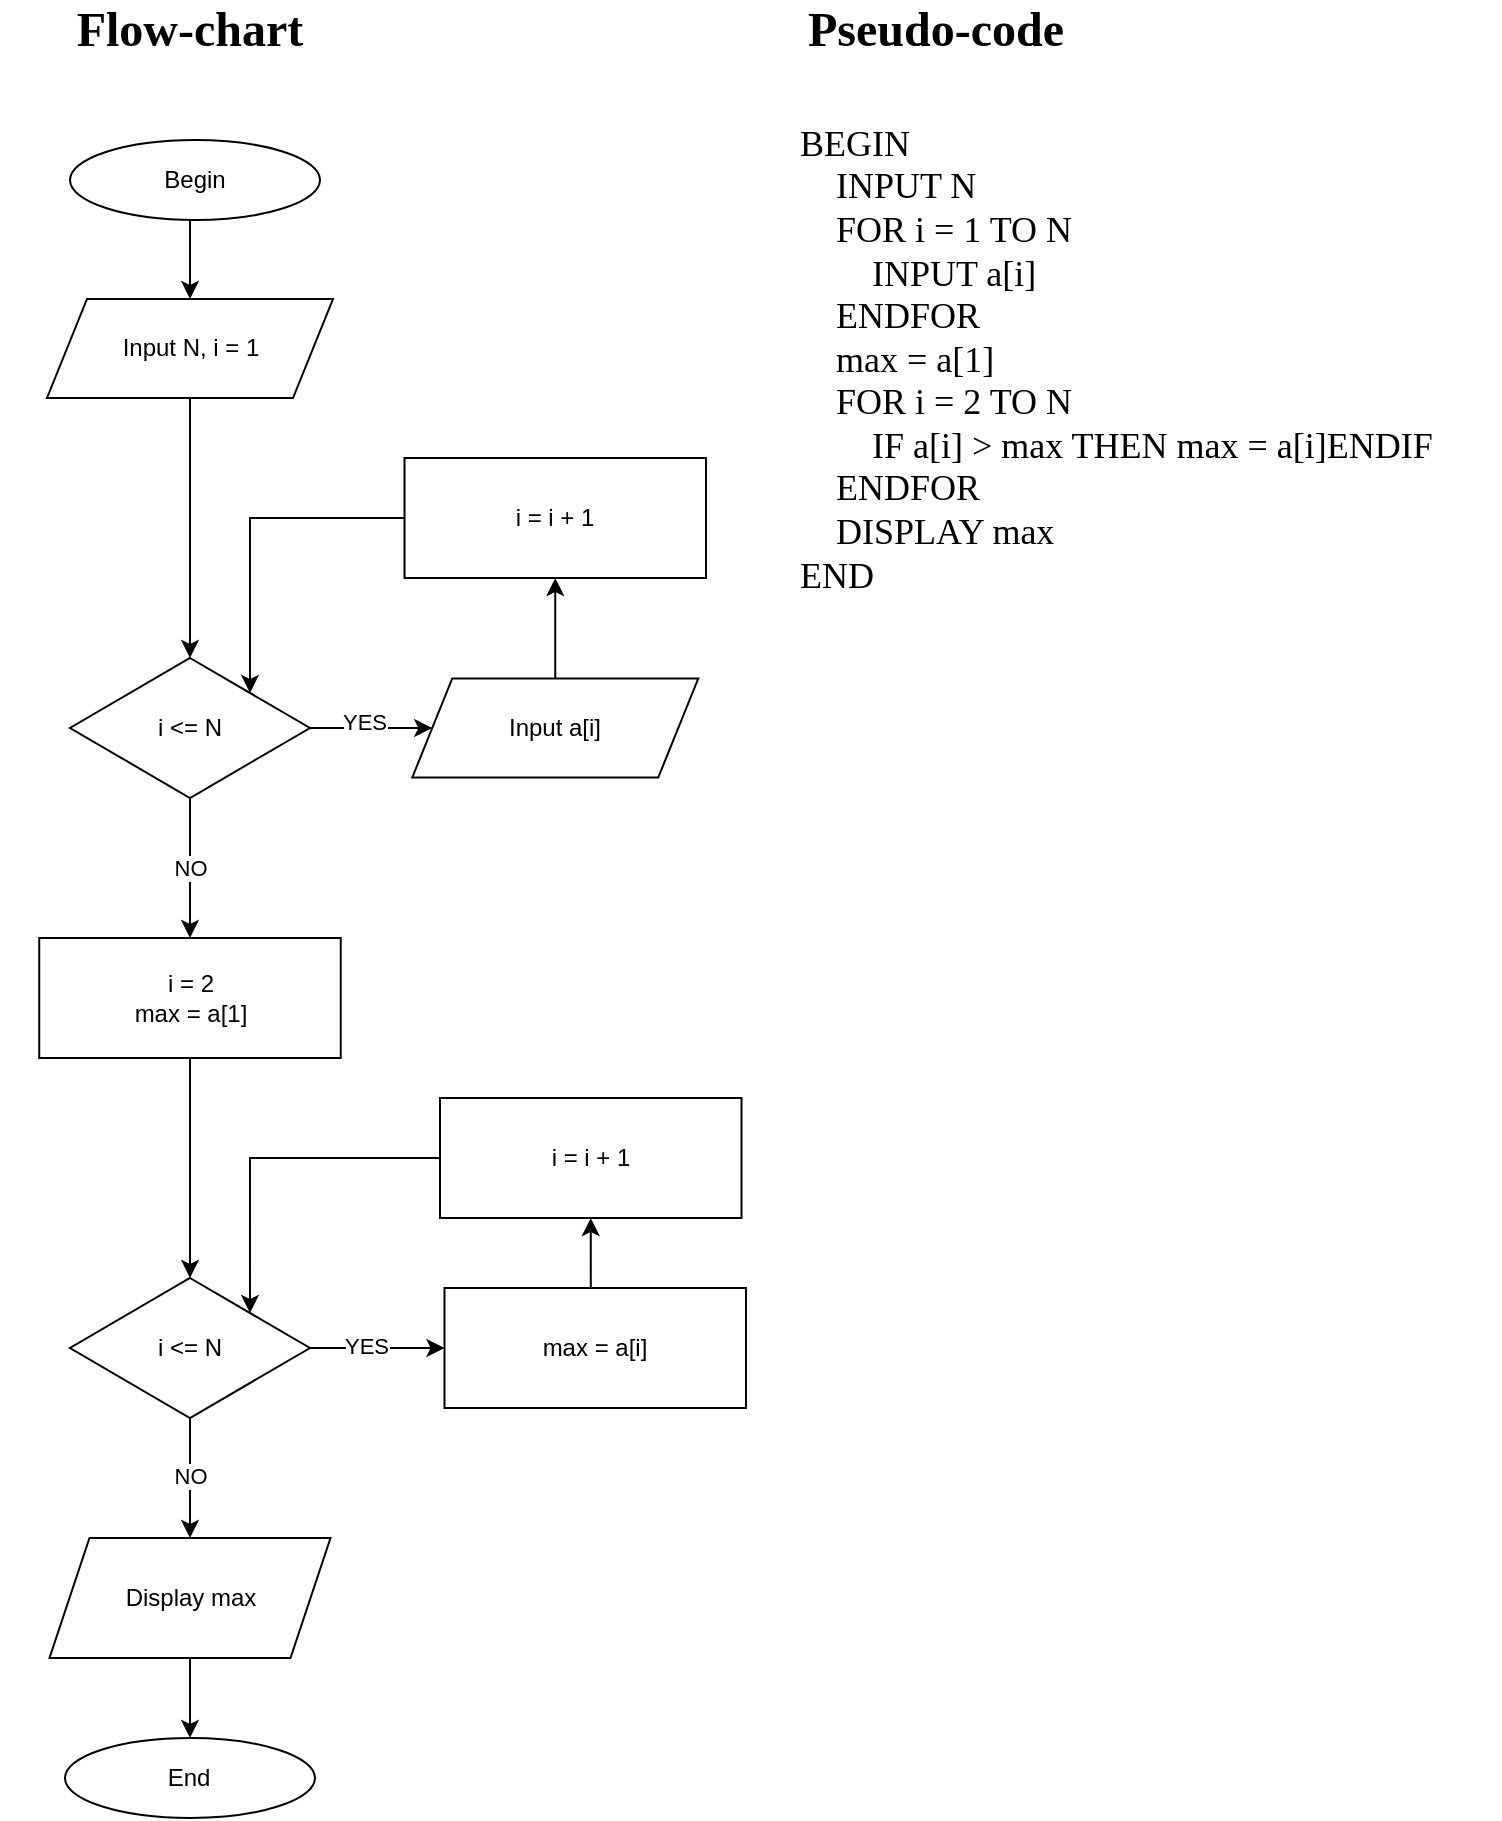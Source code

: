 <mxfile version="26.2.4">
  <diagram name="Page-1" id="cs_DlE6uY1UkQqAsZBn8">
    <mxGraphModel grid="1" page="1" gridSize="10" guides="1" tooltips="1" connect="1" arrows="1" fold="1" pageScale="1" pageWidth="850" pageHeight="1100" math="0" shadow="0">
      <root>
        <mxCell id="0" />
        <mxCell id="1" parent="0" />
        <mxCell id="NvNDws1TLBz8BboGLo_u-1" value="Flow-chart" style="text;html=1;align=center;verticalAlign=middle;whiteSpace=wrap;rounded=0;fontStyle=1;fontFamily=Times New Roman;fontSize=24;labelPosition=center;verticalLabelPosition=middle;" vertex="1" parent="1">
          <mxGeometry x="80" y="91" width="190" height="30" as="geometry" />
        </mxCell>
        <mxCell id="NvNDws1TLBz8BboGLo_u-2" value="Pseudo-code" style="text;html=1;align=center;verticalAlign=middle;whiteSpace=wrap;rounded=0;fontStyle=1;fontFamily=Times New Roman;fontSize=24;labelPosition=center;verticalLabelPosition=middle;" vertex="1" parent="1">
          <mxGeometry x="453" y="91" width="190" height="30" as="geometry" />
        </mxCell>
        <mxCell id="NvNDws1TLBz8BboGLo_u-3" style="edgeStyle=orthogonalEdgeStyle;rounded=0;orthogonalLoop=1;jettySize=auto;html=1;exitX=0.5;exitY=1;exitDx=0;exitDy=0;entryX=0.5;entryY=0;entryDx=0;entryDy=0;" edge="1" parent="1" source="NvNDws1TLBz8BboGLo_u-4" target="NvNDws1TLBz8BboGLo_u-6">
          <mxGeometry relative="1" as="geometry" />
        </mxCell>
        <mxCell id="NvNDws1TLBz8BboGLo_u-4" value="Begin" style="ellipse;whiteSpace=wrap;html=1;" vertex="1" parent="1">
          <mxGeometry x="115" y="161" width="125" height="40" as="geometry" />
        </mxCell>
        <mxCell id="NvNDws1TLBz8BboGLo_u-18" style="edgeStyle=orthogonalEdgeStyle;rounded=0;orthogonalLoop=1;jettySize=auto;html=1;exitX=0.5;exitY=1;exitDx=0;exitDy=0;entryX=0.5;entryY=0;entryDx=0;entryDy=0;" edge="1" parent="1" source="NvNDws1TLBz8BboGLo_u-6" target="NvNDws1TLBz8BboGLo_u-14">
          <mxGeometry relative="1" as="geometry" />
        </mxCell>
        <mxCell id="NvNDws1TLBz8BboGLo_u-6" value="Input N, i = 1" style="shape=parallelogram;perimeter=parallelogramPerimeter;whiteSpace=wrap;html=1;fixedSize=1;" vertex="1" parent="1">
          <mxGeometry x="103.5" y="240.5" width="143" height="49.5" as="geometry" />
        </mxCell>
        <mxCell id="NvNDws1TLBz8BboGLo_u-37" style="edgeStyle=orthogonalEdgeStyle;rounded=0;orthogonalLoop=1;jettySize=auto;html=1;exitX=0.5;exitY=1;exitDx=0;exitDy=0;entryX=0.5;entryY=0;entryDx=0;entryDy=0;" edge="1" parent="1" source="NvNDws1TLBz8BboGLo_u-8" target="NvNDws1TLBz8BboGLo_u-9">
          <mxGeometry relative="1" as="geometry" />
        </mxCell>
        <mxCell id="NvNDws1TLBz8BboGLo_u-8" value="Display max" style="shape=parallelogram;perimeter=parallelogramPerimeter;whiteSpace=wrap;html=1;fixedSize=1;" vertex="1" parent="1">
          <mxGeometry x="104.74" y="860" width="140.5" height="60" as="geometry" />
        </mxCell>
        <mxCell id="NvNDws1TLBz8BboGLo_u-9" value="End" style="ellipse;whiteSpace=wrap;html=1;" vertex="1" parent="1">
          <mxGeometry x="112.49" y="960" width="125" height="40" as="geometry" />
        </mxCell>
        <mxCell id="NvNDws1TLBz8BboGLo_u-12" value="&lt;div&gt;BEGIN&lt;/div&gt;&lt;div&gt;&amp;nbsp; &amp;nbsp; INPUT N&lt;/div&gt;&lt;div&gt;&amp;nbsp; &amp;nbsp; FOR i = 1 TO N&lt;/div&gt;&lt;div&gt;&amp;nbsp; &amp;nbsp; &amp;nbsp; &amp;nbsp; INPUT a[i]&lt;/div&gt;&lt;div&gt;&amp;nbsp; &amp;nbsp; ENDFOR&lt;/div&gt;&lt;div&gt;&amp;nbsp; &amp;nbsp; max = a[1]&lt;/div&gt;&lt;div&gt;&amp;nbsp; &amp;nbsp; FOR i = 2 TO N&lt;/div&gt;&lt;div&gt;&amp;nbsp; &amp;nbsp; &amp;nbsp; &amp;nbsp; IF a[i] &amp;gt; max THEN max = a[i]ENDIF&lt;/div&gt;&lt;div&gt;&amp;nbsp; &amp;nbsp; ENDFOR&lt;/div&gt;&lt;div&gt;&amp;nbsp; &amp;nbsp; DISPLAY max&lt;/div&gt;&lt;div&gt;END&lt;/div&gt;" style="text;html=1;align=left;verticalAlign=middle;whiteSpace=wrap;rounded=0;labelPosition=center;verticalLabelPosition=middle;fontFamily=Times New Roman;fontSize=18;" vertex="1" parent="1">
          <mxGeometry x="478" y="141" width="352" height="259" as="geometry" />
        </mxCell>
        <mxCell id="NvNDws1TLBz8BboGLo_u-32" style="edgeStyle=orthogonalEdgeStyle;rounded=0;orthogonalLoop=1;jettySize=auto;html=1;exitX=0.5;exitY=0;exitDx=0;exitDy=0;entryX=0.5;entryY=1;entryDx=0;entryDy=0;" edge="1" parent="1" source="NvNDws1TLBz8BboGLo_u-13" target="NvNDws1TLBz8BboGLo_u-30">
          <mxGeometry relative="1" as="geometry" />
        </mxCell>
        <mxCell id="NvNDws1TLBz8BboGLo_u-13" value="max = a[i]" style="rounded=0;whiteSpace=wrap;html=1;" vertex="1" parent="1">
          <mxGeometry x="302.25" y="735" width="150.75" height="60" as="geometry" />
        </mxCell>
        <mxCell id="NvNDws1TLBz8BboGLo_u-19" style="edgeStyle=orthogonalEdgeStyle;rounded=0;orthogonalLoop=1;jettySize=auto;html=1;exitX=1;exitY=0.5;exitDx=0;exitDy=0;entryX=0;entryY=0.5;entryDx=0;entryDy=0;" edge="1" parent="1" source="NvNDws1TLBz8BboGLo_u-14" target="NvNDws1TLBz8BboGLo_u-15">
          <mxGeometry relative="1" as="geometry" />
        </mxCell>
        <mxCell id="NvNDws1TLBz8BboGLo_u-24" value="YES" style="edgeLabel;html=1;align=center;verticalAlign=middle;resizable=0;points=[];" connectable="0" vertex="1" parent="NvNDws1TLBz8BboGLo_u-19">
          <mxGeometry x="-0.117" y="3" relative="1" as="geometry">
            <mxPoint as="offset" />
          </mxGeometry>
        </mxCell>
        <mxCell id="NvNDws1TLBz8BboGLo_u-26" style="edgeStyle=orthogonalEdgeStyle;rounded=0;orthogonalLoop=1;jettySize=auto;html=1;exitX=0.5;exitY=1;exitDx=0;exitDy=0;entryX=0.5;entryY=0;entryDx=0;entryDy=0;" edge="1" parent="1" source="NvNDws1TLBz8BboGLo_u-14" target="NvNDws1TLBz8BboGLo_u-25">
          <mxGeometry relative="1" as="geometry" />
        </mxCell>
        <mxCell id="NvNDws1TLBz8BboGLo_u-27" value="NO" style="edgeLabel;html=1;align=center;verticalAlign=middle;resizable=0;points=[];" connectable="0" vertex="1" parent="NvNDws1TLBz8BboGLo_u-26">
          <mxGeometry relative="1" as="geometry">
            <mxPoint as="offset" />
          </mxGeometry>
        </mxCell>
        <mxCell id="NvNDws1TLBz8BboGLo_u-14" value="i &amp;lt;= N" style="rhombus;whiteSpace=wrap;html=1;" vertex="1" parent="1">
          <mxGeometry x="115" y="420" width="120" height="70" as="geometry" />
        </mxCell>
        <mxCell id="NvNDws1TLBz8BboGLo_u-22" style="edgeStyle=orthogonalEdgeStyle;rounded=0;orthogonalLoop=1;jettySize=auto;html=1;exitX=0.5;exitY=0;exitDx=0;exitDy=0;entryX=0.5;entryY=1;entryDx=0;entryDy=0;" edge="1" parent="1" source="NvNDws1TLBz8BboGLo_u-15" target="NvNDws1TLBz8BboGLo_u-16">
          <mxGeometry relative="1" as="geometry" />
        </mxCell>
        <mxCell id="NvNDws1TLBz8BboGLo_u-15" value="Input a[i]" style="shape=parallelogram;perimeter=parallelogramPerimeter;whiteSpace=wrap;html=1;fixedSize=1;" vertex="1" parent="1">
          <mxGeometry x="286.13" y="430.25" width="143" height="49.5" as="geometry" />
        </mxCell>
        <mxCell id="NvNDws1TLBz8BboGLo_u-23" style="edgeStyle=orthogonalEdgeStyle;rounded=0;orthogonalLoop=1;jettySize=auto;html=1;exitX=0;exitY=0.5;exitDx=0;exitDy=0;entryX=1;entryY=0;entryDx=0;entryDy=0;" edge="1" parent="1" source="NvNDws1TLBz8BboGLo_u-16" target="NvNDws1TLBz8BboGLo_u-14">
          <mxGeometry relative="1" as="geometry" />
        </mxCell>
        <mxCell id="NvNDws1TLBz8BboGLo_u-16" value="i = i + 1" style="rounded=0;whiteSpace=wrap;html=1;" vertex="1" parent="1">
          <mxGeometry x="282.26" y="320" width="150.75" height="60" as="geometry" />
        </mxCell>
        <mxCell id="NvNDws1TLBz8BboGLo_u-29" style="edgeStyle=orthogonalEdgeStyle;rounded=0;orthogonalLoop=1;jettySize=auto;html=1;exitX=0.5;exitY=1;exitDx=0;exitDy=0;entryX=0.5;entryY=0;entryDx=0;entryDy=0;" edge="1" parent="1" source="NvNDws1TLBz8BboGLo_u-25" target="NvNDws1TLBz8BboGLo_u-28">
          <mxGeometry relative="1" as="geometry" />
        </mxCell>
        <mxCell id="NvNDws1TLBz8BboGLo_u-25" value="i = 2&lt;br&gt;max = a[1]" style="rounded=0;whiteSpace=wrap;html=1;" vertex="1" parent="1">
          <mxGeometry x="99.62" y="560" width="150.75" height="60" as="geometry" />
        </mxCell>
        <mxCell id="NvNDws1TLBz8BboGLo_u-31" style="edgeStyle=orthogonalEdgeStyle;rounded=0;orthogonalLoop=1;jettySize=auto;html=1;exitX=1;exitY=0.5;exitDx=0;exitDy=0;entryX=0;entryY=0.5;entryDx=0;entryDy=0;" edge="1" parent="1" source="NvNDws1TLBz8BboGLo_u-28" target="NvNDws1TLBz8BboGLo_u-13">
          <mxGeometry relative="1" as="geometry" />
        </mxCell>
        <mxCell id="NvNDws1TLBz8BboGLo_u-34" value="YES" style="edgeLabel;html=1;align=center;verticalAlign=middle;resizable=0;points=[];" connectable="0" vertex="1" parent="NvNDws1TLBz8BboGLo_u-31">
          <mxGeometry x="-0.167" y="1" relative="1" as="geometry">
            <mxPoint as="offset" />
          </mxGeometry>
        </mxCell>
        <mxCell id="NvNDws1TLBz8BboGLo_u-35" style="edgeStyle=orthogonalEdgeStyle;rounded=0;orthogonalLoop=1;jettySize=auto;html=1;exitX=0.5;exitY=1;exitDx=0;exitDy=0;entryX=0.5;entryY=0;entryDx=0;entryDy=0;" edge="1" parent="1" source="NvNDws1TLBz8BboGLo_u-28" target="NvNDws1TLBz8BboGLo_u-8">
          <mxGeometry relative="1" as="geometry" />
        </mxCell>
        <mxCell id="NvNDws1TLBz8BboGLo_u-36" value="NO" style="edgeLabel;html=1;align=center;verticalAlign=middle;resizable=0;points=[];" connectable="0" vertex="1" parent="NvNDws1TLBz8BboGLo_u-35">
          <mxGeometry x="-0.033" relative="1" as="geometry">
            <mxPoint as="offset" />
          </mxGeometry>
        </mxCell>
        <mxCell id="NvNDws1TLBz8BboGLo_u-28" value="i &amp;lt;= N" style="rhombus;whiteSpace=wrap;html=1;" vertex="1" parent="1">
          <mxGeometry x="114.99" y="730" width="120" height="70" as="geometry" />
        </mxCell>
        <mxCell id="NvNDws1TLBz8BboGLo_u-33" style="edgeStyle=orthogonalEdgeStyle;rounded=0;orthogonalLoop=1;jettySize=auto;html=1;exitX=0;exitY=0.5;exitDx=0;exitDy=0;entryX=1;entryY=0;entryDx=0;entryDy=0;" edge="1" parent="1" source="NvNDws1TLBz8BboGLo_u-30" target="NvNDws1TLBz8BboGLo_u-28">
          <mxGeometry relative="1" as="geometry" />
        </mxCell>
        <mxCell id="NvNDws1TLBz8BboGLo_u-30" value="i = i + 1" style="rounded=0;whiteSpace=wrap;html=1;" vertex="1" parent="1">
          <mxGeometry x="300" y="640" width="150.75" height="60" as="geometry" />
        </mxCell>
      </root>
    </mxGraphModel>
  </diagram>
</mxfile>
